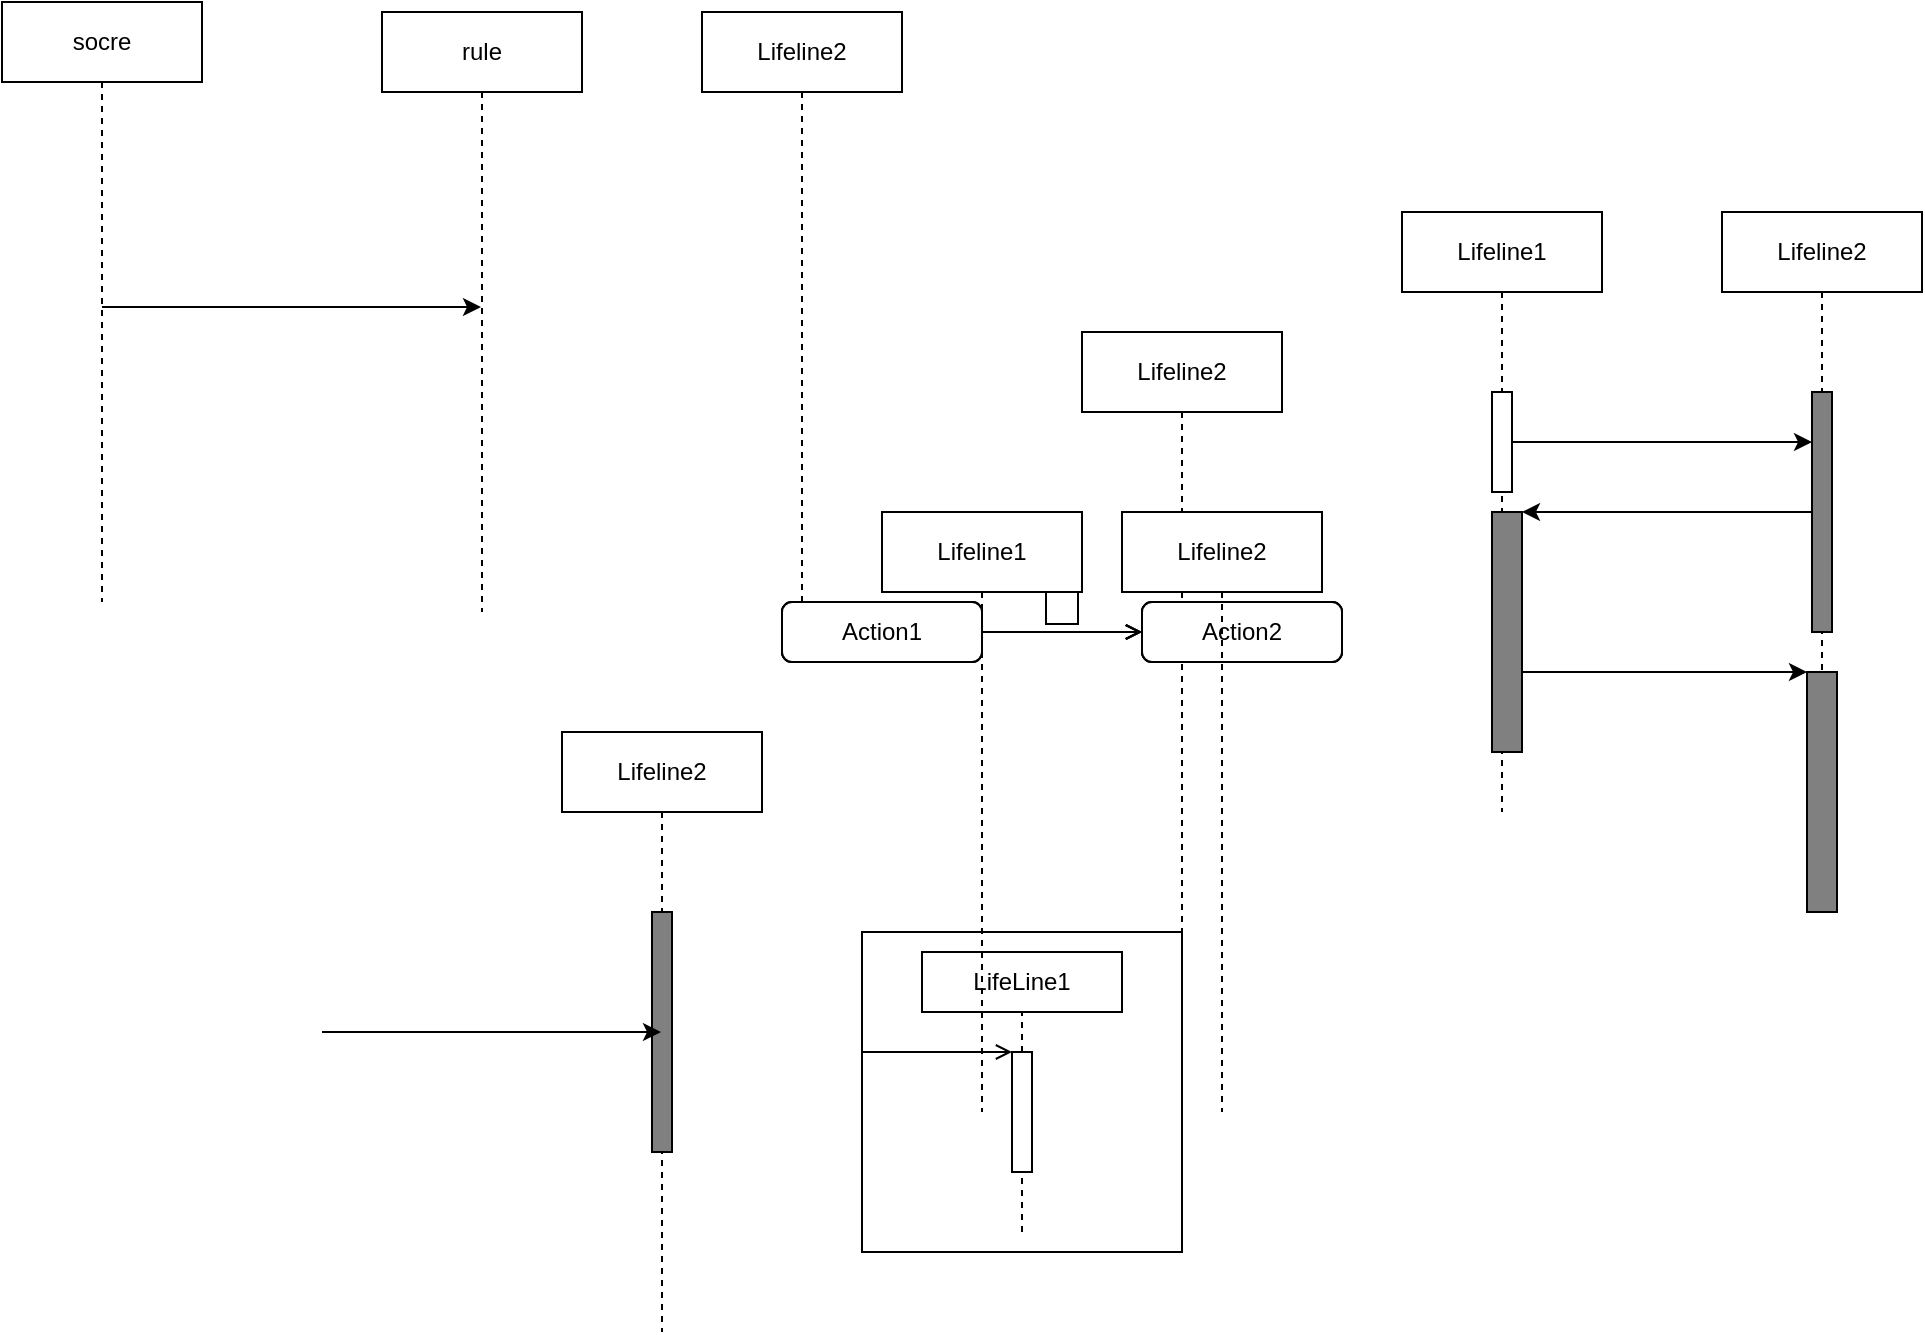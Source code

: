 <mxfile version="24.7.4">
  <diagram name="第 1 页" id="UI4DdZ-nfba_N7edg6g0">
    <mxGraphModel dx="1674" dy="738" grid="1" gridSize="10" guides="1" tooltips="1" connect="1" arrows="1" fold="1" page="1" pageScale="1" pageWidth="1169" pageHeight="827" math="0" shadow="0">
      <root>
        <mxCell id="0" />
        <mxCell id="1" parent="0" />
        <mxCell id="0gLnGoI6NImy_GsO39rS-5" value="rule" style="shape=umlLifeline;perimeter=lifelinePerimeter;whiteSpace=wrap;html=1;container=1;dropTarget=0;collapsible=0;recursiveResize=0;outlineConnect=0;portConstraint=eastwest;newEdgeStyle={&quot;edgeStyle&quot;:&quot;elbowEdgeStyle&quot;,&quot;elbow&quot;:&quot;vertical&quot;,&quot;curved&quot;:0,&quot;rounded&quot;:0};" vertex="1" parent="1">
          <mxGeometry x="240" y="70" width="100" height="300" as="geometry" />
        </mxCell>
        <mxCell id="0gLnGoI6NImy_GsO39rS-6" value="Lifeline2" style="shape=umlLifeline;perimeter=lifelinePerimeter;whiteSpace=wrap;html=1;container=1;dropTarget=0;collapsible=0;recursiveResize=0;outlineConnect=0;portConstraint=eastwest;newEdgeStyle={&quot;edgeStyle&quot;:&quot;elbowEdgeStyle&quot;,&quot;elbow&quot;:&quot;vertical&quot;,&quot;curved&quot;:0,&quot;rounded&quot;:0};" vertex="1" parent="1">
          <mxGeometry x="590" y="230" width="100" height="300" as="geometry" />
        </mxCell>
        <mxCell id="0gLnGoI6NImy_GsO39rS-33" style="edgeStyle=elbowEdgeStyle;rounded=0;orthogonalLoop=1;jettySize=auto;html=1;elbow=vertical;curved=0;" edge="1" parent="1" source="0gLnGoI6NImy_GsO39rS-7" target="0gLnGoI6NImy_GsO39rS-5">
          <mxGeometry relative="1" as="geometry" />
        </mxCell>
        <mxCell id="0gLnGoI6NImy_GsO39rS-7" value="socre" style="shape=umlLifeline;perimeter=lifelinePerimeter;whiteSpace=wrap;html=1;container=1;dropTarget=0;collapsible=0;recursiveResize=0;outlineConnect=0;portConstraint=eastwest;newEdgeStyle={&quot;edgeStyle&quot;:&quot;elbowEdgeStyle&quot;,&quot;elbow&quot;:&quot;vertical&quot;,&quot;curved&quot;:0,&quot;rounded&quot;:0};points=[];" vertex="1" parent="1">
          <mxGeometry x="50" y="65" width="100" height="300" as="geometry" />
        </mxCell>
        <mxCell id="0gLnGoI6NImy_GsO39rS-8" value="Lifeline2" style="shape=umlLifeline;perimeter=lifelinePerimeter;whiteSpace=wrap;html=1;container=1;dropTarget=0;collapsible=0;recursiveResize=0;outlineConnect=0;portConstraint=eastwest;newEdgeStyle={&quot;edgeStyle&quot;:&quot;elbowEdgeStyle&quot;,&quot;elbow&quot;:&quot;vertical&quot;,&quot;curved&quot;:0,&quot;rounded&quot;:0};" vertex="1" parent="1">
          <mxGeometry x="400" y="70" width="100" height="300" as="geometry" />
        </mxCell>
        <mxCell id="0gLnGoI6NImy_GsO39rS-9" value="Lifeline2" style="shape=umlLifeline;perimeter=lifelinePerimeter;whiteSpace=wrap;html=1;container=1;dropTarget=0;collapsible=0;recursiveResize=0;outlineConnect=0;portConstraint=eastwest;newEdgeStyle={&quot;edgeStyle&quot;:&quot;elbowEdgeStyle&quot;,&quot;elbow&quot;:&quot;vertical&quot;,&quot;curved&quot;:0,&quot;rounded&quot;:0};" vertex="1" parent="1">
          <mxGeometry x="330" y="430" width="100" height="300" as="geometry" />
        </mxCell>
        <mxCell id="0gLnGoI6NImy_GsO39rS-10" value="" style="html=1;points=[[0,0,0,0,5],[0,1,0,0,-5],[1,0,0,0,5],[1,1,0,0,-5]];perimeter=orthogonalPerimeter;outlineConnect=0;targetShapes=umlLifeline;portConstraint=eastwest;newEdgeStyle={&quot;curved&quot;:0,&quot;rounded&quot;:0};fillColor=#808080;" vertex="1" parent="0gLnGoI6NImy_GsO39rS-9">
          <mxGeometry x="45" y="90" width="10" height="120" as="geometry" />
        </mxCell>
        <mxCell id="0gLnGoI6NImy_GsO39rS-14" value="Action1" style="html=1;rounded=1;absoluteArcSize=1;arcSize=10;whiteSpace=wrap;" vertex="1" parent="1">
          <mxGeometry x="440" y="365" width="100" height="30" as="geometry" />
        </mxCell>
        <mxCell id="0gLnGoI6NImy_GsO39rS-15" value="Action2" style="html=1;rounded=1;absoluteArcSize=1;arcSize=10;whiteSpace=wrap;" vertex="1" parent="1">
          <mxGeometry x="620" y="365" width="100" height="30" as="geometry" />
        </mxCell>
        <mxCell id="0gLnGoI6NImy_GsO39rS-16" value="" style="html=1;" vertex="1" parent="1">
          <mxGeometry x="572" y="360" width="16" height="16" as="geometry" />
        </mxCell>
        <mxCell id="0gLnGoI6NImy_GsO39rS-17" value="" style="html=1;rounded=0;labelBackgroundColor=none;align=left;spacingLeft=5;endArrow=open;endFill=0;" edge="1" source="0gLnGoI6NImy_GsO39rS-14" target="0gLnGoI6NImy_GsO39rS-15" parent="1">
          <mxGeometry relative="1" as="geometry" />
        </mxCell>
        <mxCell id="0gLnGoI6NImy_GsO39rS-18" value="Action1" style="html=1;rounded=1;absoluteArcSize=1;arcSize=10;whiteSpace=wrap;" vertex="1" parent="1">
          <mxGeometry x="440" y="365" width="100" height="30" as="geometry" />
        </mxCell>
        <mxCell id="0gLnGoI6NImy_GsO39rS-19" value="Action2" style="html=1;rounded=1;absoluteArcSize=1;arcSize=10;whiteSpace=wrap;" vertex="1" parent="1">
          <mxGeometry x="620" y="365" width="100" height="30" as="geometry" />
        </mxCell>
        <mxCell id="0gLnGoI6NImy_GsO39rS-20" value="" style="html=1;" vertex="1" parent="1">
          <mxGeometry x="572" y="360" width="16" height="16" as="geometry" />
        </mxCell>
        <mxCell id="0gLnGoI6NImy_GsO39rS-21" value="" style="html=1;rounded=0;labelBackgroundColor=none;align=left;spacingLeft=5;endArrow=open;endFill=0;" edge="1" source="0gLnGoI6NImy_GsO39rS-18" target="0gLnGoI6NImy_GsO39rS-19" parent="1">
          <mxGeometry relative="1" as="geometry" />
        </mxCell>
        <mxCell id="0gLnGoI6NImy_GsO39rS-22" value="Action1" style="html=1;rounded=1;absoluteArcSize=1;arcSize=10;whiteSpace=wrap;" vertex="1" parent="1">
          <mxGeometry x="440" y="365" width="100" height="30" as="geometry" />
        </mxCell>
        <mxCell id="0gLnGoI6NImy_GsO39rS-23" value="Action2" style="html=1;rounded=1;absoluteArcSize=1;arcSize=10;whiteSpace=wrap;" vertex="1" parent="1">
          <mxGeometry x="620" y="365" width="100" height="30" as="geometry" />
        </mxCell>
        <mxCell id="0gLnGoI6NImy_GsO39rS-24" value="" style="html=1;" vertex="1" parent="1">
          <mxGeometry x="572" y="360" width="16" height="16" as="geometry" />
        </mxCell>
        <mxCell id="0gLnGoI6NImy_GsO39rS-25" value="" style="html=1;rounded=0;labelBackgroundColor=none;align=left;spacingLeft=5;endArrow=open;endFill=0;" edge="1" source="0gLnGoI6NImy_GsO39rS-22" target="0gLnGoI6NImy_GsO39rS-23" parent="1">
          <mxGeometry relative="1" as="geometry" />
        </mxCell>
        <mxCell id="0gLnGoI6NImy_GsO39rS-26" value="" style="edgeStyle=none;orthogonalLoop=1;jettySize=auto;html=1;rounded=0;" edge="1" parent="1" target="0gLnGoI6NImy_GsO39rS-9">
          <mxGeometry width="100" relative="1" as="geometry">
            <mxPoint x="210" y="580" as="sourcePoint" />
            <mxPoint x="230" y="570" as="targetPoint" />
            <Array as="points" />
          </mxGeometry>
        </mxCell>
        <mxCell id="0gLnGoI6NImy_GsO39rS-27" value="" style="rounded=0;dashed=0;container=0;collapsible=0;recursiveResize=0;" vertex="1" parent="1">
          <mxGeometry x="480" y="530" width="160" height="160" as="geometry" />
        </mxCell>
        <mxCell id="0gLnGoI6NImy_GsO39rS-28" value="LifeLine1" style="rounded=0;dashed=0;whiteSpace=wrap;html=1;" vertex="1" parent="0gLnGoI6NImy_GsO39rS-27">
          <mxGeometry x="30" y="10" width="100" height="30" as="geometry" />
        </mxCell>
        <mxCell id="0gLnGoI6NImy_GsO39rS-29" value="" style="rounded=0;dashed=0;" vertex="1" parent="0gLnGoI6NImy_GsO39rS-27">
          <mxGeometry x="75" y="60" width="10" height="60" as="geometry" />
        </mxCell>
        <mxCell id="0gLnGoI6NImy_GsO39rS-30" value="" style="html=1;verticalAlign=bottom;startArrow=none;endArrow=none;dashed=1;rounded=0;" edge="1" parent="0gLnGoI6NImy_GsO39rS-27" source="0gLnGoI6NImy_GsO39rS-29" target="0gLnGoI6NImy_GsO39rS-28">
          <mxGeometry relative="1" as="geometry" />
        </mxCell>
        <mxCell id="0gLnGoI6NImy_GsO39rS-31" value="" style="html=1;verticalAlign=bottom;startArrow=none;endArrow=none;dashed=1;rounded=0;" edge="1" parent="0gLnGoI6NImy_GsO39rS-27" target="0gLnGoI6NImy_GsO39rS-29">
          <mxGeometry relative="1" as="geometry">
            <mxPoint x="80" y="150" as="sourcePoint" />
          </mxGeometry>
        </mxCell>
        <mxCell id="0gLnGoI6NImy_GsO39rS-32" value="" style="html=1;verticalAlign=bottom;startArrow=none;endArrow=open;endFill=0;rounded=0;" edge="1" parent="0gLnGoI6NImy_GsO39rS-27">
          <mxGeometry relative="1" as="geometry">
            <mxPoint y="60" as="sourcePoint" />
            <mxPoint x="75" y="60" as="targetPoint" />
          </mxGeometry>
        </mxCell>
        <mxCell id="0gLnGoI6NImy_GsO39rS-34" value="Lifeline1" style="shape=umlLifeline;perimeter=lifelinePerimeter;whiteSpace=wrap;html=1;container=1;dropTarget=0;collapsible=0;recursiveResize=0;outlineConnect=0;portConstraint=eastwest;newEdgeStyle={&quot;edgeStyle&quot;:&quot;elbowEdgeStyle&quot;,&quot;elbow&quot;:&quot;vertical&quot;,&quot;curved&quot;:0,&quot;rounded&quot;:0};" vertex="1" parent="1">
          <mxGeometry x="490" y="320" width="100" height="300" as="geometry" />
        </mxCell>
        <mxCell id="0gLnGoI6NImy_GsO39rS-35" value="Lifeline2" style="shape=umlLifeline;perimeter=lifelinePerimeter;whiteSpace=wrap;html=1;container=1;dropTarget=0;collapsible=0;recursiveResize=0;outlineConnect=0;portConstraint=eastwest;newEdgeStyle={&quot;edgeStyle&quot;:&quot;elbowEdgeStyle&quot;,&quot;elbow&quot;:&quot;vertical&quot;,&quot;curved&quot;:0,&quot;rounded&quot;:0};" vertex="1" parent="1">
          <mxGeometry x="610" y="320" width="100" height="300" as="geometry" />
        </mxCell>
        <mxCell id="0gLnGoI6NImy_GsO39rS-36" value="Lifeline2" style="shape=umlLifeline;perimeter=lifelinePerimeter;whiteSpace=wrap;html=1;container=1;dropTarget=0;collapsible=0;recursiveResize=0;outlineConnect=0;portConstraint=eastwest;newEdgeStyle={&quot;edgeStyle&quot;:&quot;elbowEdgeStyle&quot;,&quot;elbow&quot;:&quot;vertical&quot;,&quot;curved&quot;:0,&quot;rounded&quot;:0};" vertex="1" parent="1">
          <mxGeometry x="910" y="170" width="100" height="300" as="geometry" />
        </mxCell>
        <mxCell id="0gLnGoI6NImy_GsO39rS-37" value="" style="html=1;points=[[0,0,0,0,5],[0,1,0,0,-5],[1,0,0,0,5],[1,1,0,0,-5]];perimeter=orthogonalPerimeter;outlineConnect=0;targetShapes=umlLifeline;portConstraint=eastwest;newEdgeStyle={&quot;curved&quot;:0,&quot;rounded&quot;:0};fillColor=#808080;" vertex="1" parent="0gLnGoI6NImy_GsO39rS-36">
          <mxGeometry x="45" y="90" width="10" height="120" as="geometry" />
        </mxCell>
        <mxCell id="0gLnGoI6NImy_GsO39rS-38" value="Lifeline1" style="shape=umlLifeline;perimeter=lifelinePerimeter;whiteSpace=wrap;html=1;container=1;dropTarget=0;collapsible=0;recursiveResize=0;outlineConnect=0;portConstraint=eastwest;newEdgeStyle={&quot;edgeStyle&quot;:&quot;elbowEdgeStyle&quot;,&quot;elbow&quot;:&quot;vertical&quot;,&quot;curved&quot;:0,&quot;rounded&quot;:0};size=40;points=[];" vertex="1" parent="1">
          <mxGeometry x="750" y="170" width="100" height="300" as="geometry" />
        </mxCell>
        <mxCell id="0gLnGoI6NImy_GsO39rS-39" value="" style="html=1;points=[[0,0,0,0,5],[0,1,0,0,-5],[1,0,0,0,5],[1,1,0,0,-5]];perimeter=orthogonalPerimeter;outlineConnect=0;targetShapes=umlLifeline;portConstraint=eastwest;newEdgeStyle={&quot;curved&quot;:0,&quot;rounded&quot;:0};" vertex="1" parent="0gLnGoI6NImy_GsO39rS-38">
          <mxGeometry x="45" y="90" width="10" height="50" as="geometry" />
        </mxCell>
        <mxCell id="0gLnGoI6NImy_GsO39rS-46" value="" style="html=1;points=[[0,0,0,0,5],[0,1,0,0,-5],[1,0,0,0,5],[1,1,0,0,-5]];perimeter=orthogonalPerimeter;outlineConnect=0;targetShapes=umlLifeline;portConstraint=eastwest;newEdgeStyle={&quot;curved&quot;:0,&quot;rounded&quot;:0};fillColor=#808080;" vertex="1" parent="0gLnGoI6NImy_GsO39rS-38">
          <mxGeometry x="45" y="150" width="15" height="120" as="geometry" />
        </mxCell>
        <mxCell id="0gLnGoI6NImy_GsO39rS-40" value="" style="edgeStyle=none;rounded=0;orthogonalLoop=1;jettySize=auto;html=1;curved=0;" edge="1" parent="1" source="0gLnGoI6NImy_GsO39rS-39" target="0gLnGoI6NImy_GsO39rS-37">
          <mxGeometry relative="1" as="geometry" />
        </mxCell>
        <mxCell id="0gLnGoI6NImy_GsO39rS-47" value="" style="edgeStyle=none;rounded=0;orthogonalLoop=1;jettySize=auto;html=1;curved=0;" edge="1" parent="1" source="0gLnGoI6NImy_GsO39rS-37" target="0gLnGoI6NImy_GsO39rS-46">
          <mxGeometry relative="1" as="geometry" />
        </mxCell>
        <mxCell id="0gLnGoI6NImy_GsO39rS-49" value="" style="edgeStyle=none;rounded=0;orthogonalLoop=1;jettySize=auto;html=1;curved=0;" edge="1" parent="1" source="0gLnGoI6NImy_GsO39rS-46" target="0gLnGoI6NImy_GsO39rS-48">
          <mxGeometry relative="1" as="geometry" />
        </mxCell>
        <mxCell id="0gLnGoI6NImy_GsO39rS-48" value="" style="html=1;points=[[0,0,0,0,5],[0,1,0,0,-5],[1,0,0,0,5],[1,1,0,0,-5]];perimeter=orthogonalPerimeter;outlineConnect=0;targetShapes=umlLifeline;portConstraint=eastwest;newEdgeStyle={&quot;curved&quot;:0,&quot;rounded&quot;:0};fillColor=#808080;" vertex="1" parent="1">
          <mxGeometry x="952.5" y="400" width="15" height="120" as="geometry" />
        </mxCell>
      </root>
    </mxGraphModel>
  </diagram>
</mxfile>
